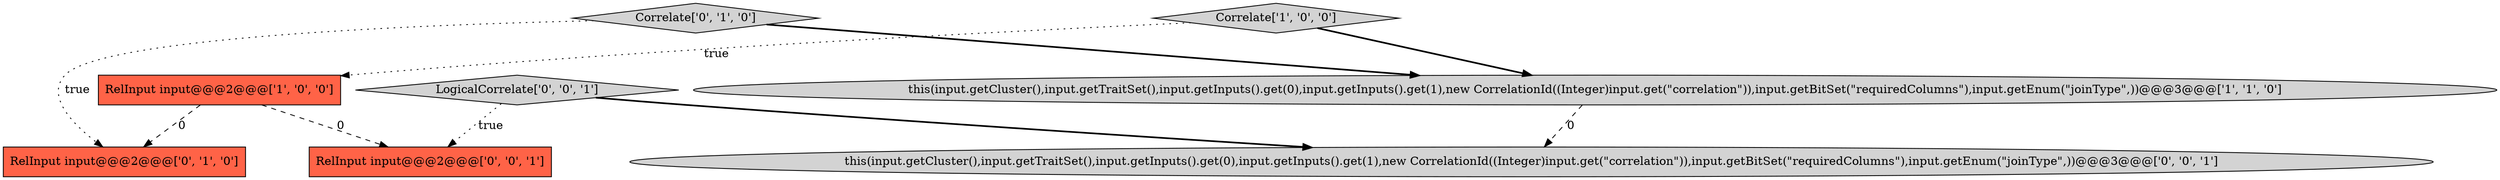 digraph {
4 [style = filled, label = "Correlate['0', '1', '0']", fillcolor = lightgray, shape = diamond image = "AAA0AAABBB2BBB"];
3 [style = filled, label = "RelInput input@@@2@@@['0', '1', '0']", fillcolor = tomato, shape = box image = "AAA1AAABBB2BBB"];
5 [style = filled, label = "RelInput input@@@2@@@['0', '0', '1']", fillcolor = tomato, shape = box image = "AAA0AAABBB3BBB"];
1 [style = filled, label = "this(input.getCluster(),input.getTraitSet(),input.getInputs().get(0),input.getInputs().get(1),new CorrelationId((Integer)input.get(\"correlation\")),input.getBitSet(\"requiredColumns\"),input.getEnum(\"joinType\",))@@@3@@@['1', '1', '0']", fillcolor = lightgray, shape = ellipse image = "AAA0AAABBB1BBB"];
2 [style = filled, label = "Correlate['1', '0', '0']", fillcolor = lightgray, shape = diamond image = "AAA0AAABBB1BBB"];
6 [style = filled, label = "this(input.getCluster(),input.getTraitSet(),input.getInputs().get(0),input.getInputs().get(1),new CorrelationId((Integer)input.get(\"correlation\")),input.getBitSet(\"requiredColumns\"),input.getEnum(\"joinType\",))@@@3@@@['0', '0', '1']", fillcolor = lightgray, shape = ellipse image = "AAA0AAABBB3BBB"];
0 [style = filled, label = "RelInput input@@@2@@@['1', '0', '0']", fillcolor = tomato, shape = box image = "AAA1AAABBB1BBB"];
7 [style = filled, label = "LogicalCorrelate['0', '0', '1']", fillcolor = lightgray, shape = diamond image = "AAA0AAABBB3BBB"];
4->1 [style = bold, label=""];
2->0 [style = dotted, label="true"];
4->3 [style = dotted, label="true"];
0->3 [style = dashed, label="0"];
0->5 [style = dashed, label="0"];
1->6 [style = dashed, label="0"];
2->1 [style = bold, label=""];
7->6 [style = bold, label=""];
7->5 [style = dotted, label="true"];
}
